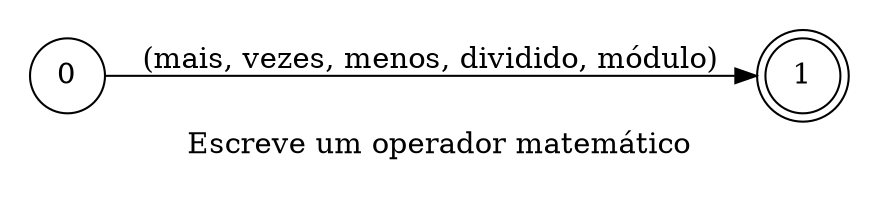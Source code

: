 digraph MathOperator {
    id="math_operator";
    label="Escreve um operador matemático";
    lang="pt-BR";
    langName="Português";
    pad="0.2";
    rankdir=LR;
    alias="true";
    node[shape=doublecircle]; 1;
    node[shape=circle];

    0 -> 1 [label="(mais, vezes, menos, dividido, módulo)", store=mathOperator, disableSpellcheck=true];

    title="Escreve uma operador matemático";
    desc="Escreve um operador matemático (*, -, +, /, '%') pensando para ser usado com expressões";
}